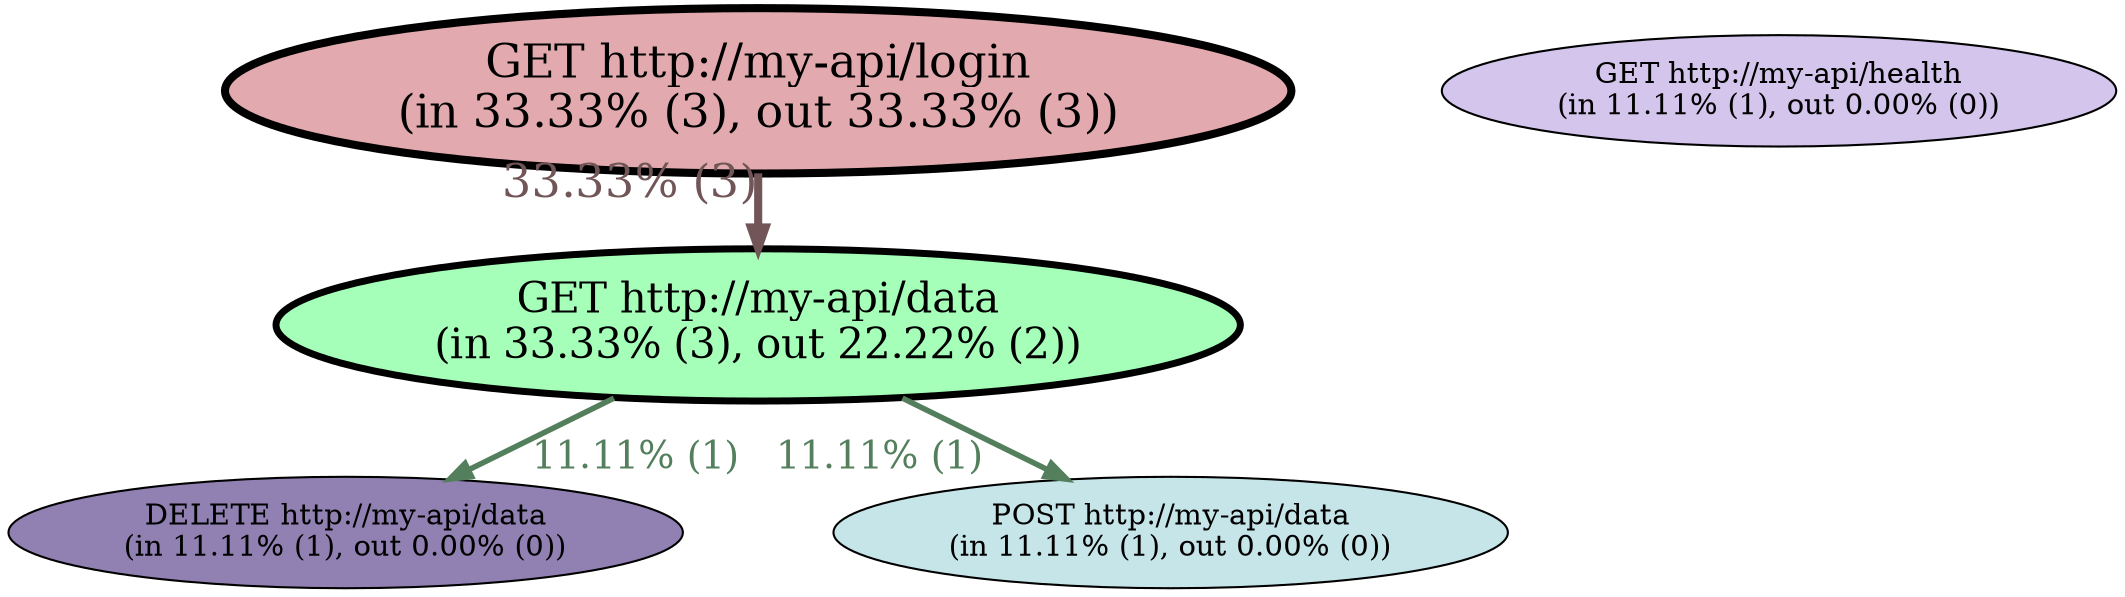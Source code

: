 digraph apathy_graph {
    nodesep=1.0;
    ordering=out;

    r0 [label="GET http://my-api/login\n(in 33.33% (3), out 33.33% (3))", fontsize=22, style=filled, fillcolor="#e2aaae", penwidth=3.886751];
    r1 [label="GET http://my-api/data\n(in 33.33% (3), out 22.22% (2))", fontsize=20, style=filled, fillcolor="#a6ffb9", penwidth=3.357023];
    r2 [label="POST http://my-api/data\n(in 11.11% (1), out 0.00% (0))", fontsize=14, style=filled, fillcolor="#c6e5e9", penwidth=1.000000];
    r3 [label="DELETE http://my-api/data\n(in 11.11% (1), out 0.00% (0))", fontsize=14, style=filled, fillcolor="#9180b2", penwidth=1.000000];
    r4 [label="GET http://my-api/health\n(in 11.11% (1), out 0.00% (0))", fontsize=14, style=filled, fillcolor="#d3c5eb", penwidth=1.000000];

    r0 -> r1 [xlabel="33.33% (3)", fontsize=22, color="#715557", fontcolor="#715557", penwidth=3.886751];
    r1 -> r3 [xlabel="11.11% (1)", fontsize=18, color="#537f5c", fontcolor="#537f5c", penwidth=2.666667];
    r1 -> r2 [xlabel="11.11% (1)", fontsize=18, color="#537f5c", fontcolor="#537f5c", penwidth=2.666667];
}
